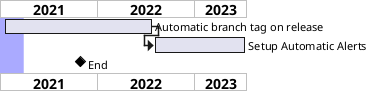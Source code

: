 {
  "sha1": "bhb61swlgt9uyom3u0gernfsmw15sfh",
  "insertion": {
    "when": "2024-05-30T20:48:22.090Z",
    "url": "https://github.com/plantuml/plantuml/pull/517>",
    "user": "plantuml@gmail.com"
  }
}
@startgantt
printscale yearly

Project starts the 1st of january 2021
2021-01-01 to 2021-03-30 are colored in #AAAAFF

[Automatic branch tag on release] as [s1] starts 2021-01-15 and lasts 80 week
then [Setup Automatic Alerts] as [s2] lasts 50 week

[End] happens 300 days after start
@endgantt
